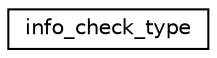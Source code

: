 digraph "Graphical Class Hierarchy"
{
  edge [fontname="Helvetica",fontsize="10",labelfontname="Helvetica",labelfontsize="10"];
  node [fontname="Helvetica",fontsize="10",shape=record];
  rankdir="LR";
  Node0 [label="info_check_type",height=0.2,width=0.4,color="black", fillcolor="white", style="filled",URL="$structinfo__check__type.html"];
}
